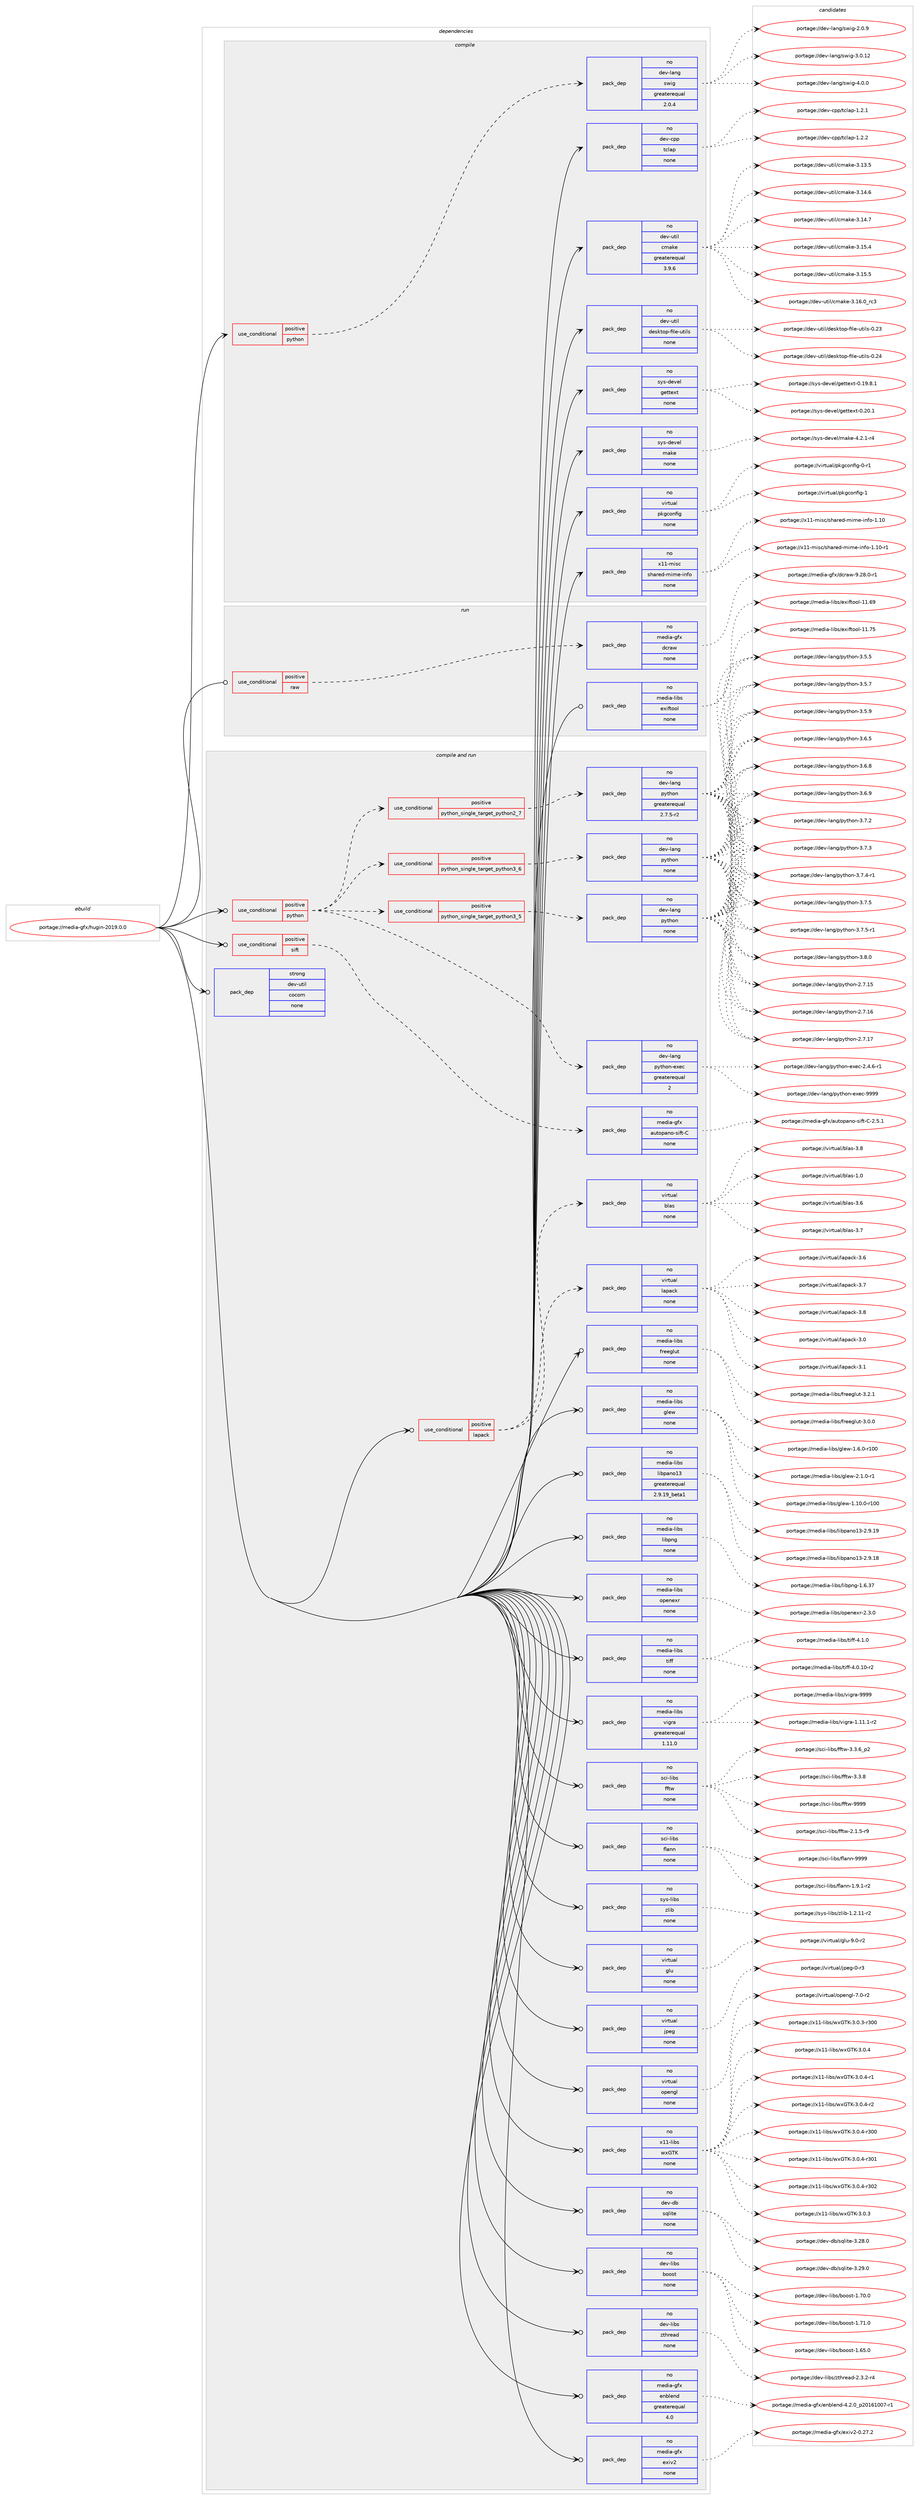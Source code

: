 digraph prolog {

# *************
# Graph options
# *************

newrank=true;
concentrate=true;
compound=true;
graph [rankdir=LR,fontname=Helvetica,fontsize=10,ranksep=1.5];#, ranksep=2.5, nodesep=0.2];
edge  [arrowhead=vee];
node  [fontname=Helvetica,fontsize=10];

# **********
# The ebuild
# **********

subgraph cluster_leftcol {
color=gray;
rank=same;
label=<<i>ebuild</i>>;
id [label="portage://media-gfx/hugin-2019.0.0", color=red, width=4, href="../media-gfx/hugin-2019.0.0.svg"];
}

# ****************
# The dependencies
# ****************

subgraph cluster_midcol {
color=gray;
label=<<i>dependencies</i>>;
subgraph cluster_compile {
fillcolor="#eeeeee";
style=filled;
label=<<i>compile</i>>;
subgraph cond78618 {
dependency314280 [label=<<TABLE BORDER="0" CELLBORDER="1" CELLSPACING="0" CELLPADDING="4"><TR><TD ROWSPAN="3" CELLPADDING="10">use_conditional</TD></TR><TR><TD>positive</TD></TR><TR><TD>python</TD></TR></TABLE>>, shape=none, color=red];
subgraph pack230590 {
dependency314281 [label=<<TABLE BORDER="0" CELLBORDER="1" CELLSPACING="0" CELLPADDING="4" WIDTH="220"><TR><TD ROWSPAN="6" CELLPADDING="30">pack_dep</TD></TR><TR><TD WIDTH="110">no</TD></TR><TR><TD>dev-lang</TD></TR><TR><TD>swig</TD></TR><TR><TD>greaterequal</TD></TR><TR><TD>2.0.4</TD></TR></TABLE>>, shape=none, color=blue];
}
dependency314280:e -> dependency314281:w [weight=20,style="dashed",arrowhead="vee"];
}
id:e -> dependency314280:w [weight=20,style="solid",arrowhead="vee"];
subgraph pack230591 {
dependency314282 [label=<<TABLE BORDER="0" CELLBORDER="1" CELLSPACING="0" CELLPADDING="4" WIDTH="220"><TR><TD ROWSPAN="6" CELLPADDING="30">pack_dep</TD></TR><TR><TD WIDTH="110">no</TD></TR><TR><TD>dev-cpp</TD></TR><TR><TD>tclap</TD></TR><TR><TD>none</TD></TR><TR><TD></TD></TR></TABLE>>, shape=none, color=blue];
}
id:e -> dependency314282:w [weight=20,style="solid",arrowhead="vee"];
subgraph pack230592 {
dependency314283 [label=<<TABLE BORDER="0" CELLBORDER="1" CELLSPACING="0" CELLPADDING="4" WIDTH="220"><TR><TD ROWSPAN="6" CELLPADDING="30">pack_dep</TD></TR><TR><TD WIDTH="110">no</TD></TR><TR><TD>dev-util</TD></TR><TR><TD>cmake</TD></TR><TR><TD>greaterequal</TD></TR><TR><TD>3.9.6</TD></TR></TABLE>>, shape=none, color=blue];
}
id:e -> dependency314283:w [weight=20,style="solid",arrowhead="vee"];
subgraph pack230593 {
dependency314284 [label=<<TABLE BORDER="0" CELLBORDER="1" CELLSPACING="0" CELLPADDING="4" WIDTH="220"><TR><TD ROWSPAN="6" CELLPADDING="30">pack_dep</TD></TR><TR><TD WIDTH="110">no</TD></TR><TR><TD>dev-util</TD></TR><TR><TD>desktop-file-utils</TD></TR><TR><TD>none</TD></TR><TR><TD></TD></TR></TABLE>>, shape=none, color=blue];
}
id:e -> dependency314284:w [weight=20,style="solid",arrowhead="vee"];
subgraph pack230594 {
dependency314285 [label=<<TABLE BORDER="0" CELLBORDER="1" CELLSPACING="0" CELLPADDING="4" WIDTH="220"><TR><TD ROWSPAN="6" CELLPADDING="30">pack_dep</TD></TR><TR><TD WIDTH="110">no</TD></TR><TR><TD>sys-devel</TD></TR><TR><TD>gettext</TD></TR><TR><TD>none</TD></TR><TR><TD></TD></TR></TABLE>>, shape=none, color=blue];
}
id:e -> dependency314285:w [weight=20,style="solid",arrowhead="vee"];
subgraph pack230595 {
dependency314286 [label=<<TABLE BORDER="0" CELLBORDER="1" CELLSPACING="0" CELLPADDING="4" WIDTH="220"><TR><TD ROWSPAN="6" CELLPADDING="30">pack_dep</TD></TR><TR><TD WIDTH="110">no</TD></TR><TR><TD>sys-devel</TD></TR><TR><TD>make</TD></TR><TR><TD>none</TD></TR><TR><TD></TD></TR></TABLE>>, shape=none, color=blue];
}
id:e -> dependency314286:w [weight=20,style="solid",arrowhead="vee"];
subgraph pack230596 {
dependency314287 [label=<<TABLE BORDER="0" CELLBORDER="1" CELLSPACING="0" CELLPADDING="4" WIDTH="220"><TR><TD ROWSPAN="6" CELLPADDING="30">pack_dep</TD></TR><TR><TD WIDTH="110">no</TD></TR><TR><TD>virtual</TD></TR><TR><TD>pkgconfig</TD></TR><TR><TD>none</TD></TR><TR><TD></TD></TR></TABLE>>, shape=none, color=blue];
}
id:e -> dependency314287:w [weight=20,style="solid",arrowhead="vee"];
subgraph pack230597 {
dependency314288 [label=<<TABLE BORDER="0" CELLBORDER="1" CELLSPACING="0" CELLPADDING="4" WIDTH="220"><TR><TD ROWSPAN="6" CELLPADDING="30">pack_dep</TD></TR><TR><TD WIDTH="110">no</TD></TR><TR><TD>x11-misc</TD></TR><TR><TD>shared-mime-info</TD></TR><TR><TD>none</TD></TR><TR><TD></TD></TR></TABLE>>, shape=none, color=blue];
}
id:e -> dependency314288:w [weight=20,style="solid",arrowhead="vee"];
}
subgraph cluster_compileandrun {
fillcolor="#eeeeee";
style=filled;
label=<<i>compile and run</i>>;
subgraph cond78619 {
dependency314289 [label=<<TABLE BORDER="0" CELLBORDER="1" CELLSPACING="0" CELLPADDING="4"><TR><TD ROWSPAN="3" CELLPADDING="10">use_conditional</TD></TR><TR><TD>positive</TD></TR><TR><TD>lapack</TD></TR></TABLE>>, shape=none, color=red];
subgraph pack230598 {
dependency314290 [label=<<TABLE BORDER="0" CELLBORDER="1" CELLSPACING="0" CELLPADDING="4" WIDTH="220"><TR><TD ROWSPAN="6" CELLPADDING="30">pack_dep</TD></TR><TR><TD WIDTH="110">no</TD></TR><TR><TD>virtual</TD></TR><TR><TD>blas</TD></TR><TR><TD>none</TD></TR><TR><TD></TD></TR></TABLE>>, shape=none, color=blue];
}
dependency314289:e -> dependency314290:w [weight=20,style="dashed",arrowhead="vee"];
subgraph pack230599 {
dependency314291 [label=<<TABLE BORDER="0" CELLBORDER="1" CELLSPACING="0" CELLPADDING="4" WIDTH="220"><TR><TD ROWSPAN="6" CELLPADDING="30">pack_dep</TD></TR><TR><TD WIDTH="110">no</TD></TR><TR><TD>virtual</TD></TR><TR><TD>lapack</TD></TR><TR><TD>none</TD></TR><TR><TD></TD></TR></TABLE>>, shape=none, color=blue];
}
dependency314289:e -> dependency314291:w [weight=20,style="dashed",arrowhead="vee"];
}
id:e -> dependency314289:w [weight=20,style="solid",arrowhead="odotvee"];
subgraph cond78620 {
dependency314292 [label=<<TABLE BORDER="0" CELLBORDER="1" CELLSPACING="0" CELLPADDING="4"><TR><TD ROWSPAN="3" CELLPADDING="10">use_conditional</TD></TR><TR><TD>positive</TD></TR><TR><TD>python</TD></TR></TABLE>>, shape=none, color=red];
subgraph cond78621 {
dependency314293 [label=<<TABLE BORDER="0" CELLBORDER="1" CELLSPACING="0" CELLPADDING="4"><TR><TD ROWSPAN="3" CELLPADDING="10">use_conditional</TD></TR><TR><TD>positive</TD></TR><TR><TD>python_single_target_python2_7</TD></TR></TABLE>>, shape=none, color=red];
subgraph pack230600 {
dependency314294 [label=<<TABLE BORDER="0" CELLBORDER="1" CELLSPACING="0" CELLPADDING="4" WIDTH="220"><TR><TD ROWSPAN="6" CELLPADDING="30">pack_dep</TD></TR><TR><TD WIDTH="110">no</TD></TR><TR><TD>dev-lang</TD></TR><TR><TD>python</TD></TR><TR><TD>greaterequal</TD></TR><TR><TD>2.7.5-r2</TD></TR></TABLE>>, shape=none, color=blue];
}
dependency314293:e -> dependency314294:w [weight=20,style="dashed",arrowhead="vee"];
}
dependency314292:e -> dependency314293:w [weight=20,style="dashed",arrowhead="vee"];
subgraph cond78622 {
dependency314295 [label=<<TABLE BORDER="0" CELLBORDER="1" CELLSPACING="0" CELLPADDING="4"><TR><TD ROWSPAN="3" CELLPADDING="10">use_conditional</TD></TR><TR><TD>positive</TD></TR><TR><TD>python_single_target_python3_5</TD></TR></TABLE>>, shape=none, color=red];
subgraph pack230601 {
dependency314296 [label=<<TABLE BORDER="0" CELLBORDER="1" CELLSPACING="0" CELLPADDING="4" WIDTH="220"><TR><TD ROWSPAN="6" CELLPADDING="30">pack_dep</TD></TR><TR><TD WIDTH="110">no</TD></TR><TR><TD>dev-lang</TD></TR><TR><TD>python</TD></TR><TR><TD>none</TD></TR><TR><TD></TD></TR></TABLE>>, shape=none, color=blue];
}
dependency314295:e -> dependency314296:w [weight=20,style="dashed",arrowhead="vee"];
}
dependency314292:e -> dependency314295:w [weight=20,style="dashed",arrowhead="vee"];
subgraph cond78623 {
dependency314297 [label=<<TABLE BORDER="0" CELLBORDER="1" CELLSPACING="0" CELLPADDING="4"><TR><TD ROWSPAN="3" CELLPADDING="10">use_conditional</TD></TR><TR><TD>positive</TD></TR><TR><TD>python_single_target_python3_6</TD></TR></TABLE>>, shape=none, color=red];
subgraph pack230602 {
dependency314298 [label=<<TABLE BORDER="0" CELLBORDER="1" CELLSPACING="0" CELLPADDING="4" WIDTH="220"><TR><TD ROWSPAN="6" CELLPADDING="30">pack_dep</TD></TR><TR><TD WIDTH="110">no</TD></TR><TR><TD>dev-lang</TD></TR><TR><TD>python</TD></TR><TR><TD>none</TD></TR><TR><TD></TD></TR></TABLE>>, shape=none, color=blue];
}
dependency314297:e -> dependency314298:w [weight=20,style="dashed",arrowhead="vee"];
}
dependency314292:e -> dependency314297:w [weight=20,style="dashed",arrowhead="vee"];
subgraph pack230603 {
dependency314299 [label=<<TABLE BORDER="0" CELLBORDER="1" CELLSPACING="0" CELLPADDING="4" WIDTH="220"><TR><TD ROWSPAN="6" CELLPADDING="30">pack_dep</TD></TR><TR><TD WIDTH="110">no</TD></TR><TR><TD>dev-lang</TD></TR><TR><TD>python-exec</TD></TR><TR><TD>greaterequal</TD></TR><TR><TD>2</TD></TR></TABLE>>, shape=none, color=blue];
}
dependency314292:e -> dependency314299:w [weight=20,style="dashed",arrowhead="vee"];
}
id:e -> dependency314292:w [weight=20,style="solid",arrowhead="odotvee"];
subgraph cond78624 {
dependency314300 [label=<<TABLE BORDER="0" CELLBORDER="1" CELLSPACING="0" CELLPADDING="4"><TR><TD ROWSPAN="3" CELLPADDING="10">use_conditional</TD></TR><TR><TD>positive</TD></TR><TR><TD>sift</TD></TR></TABLE>>, shape=none, color=red];
subgraph pack230604 {
dependency314301 [label=<<TABLE BORDER="0" CELLBORDER="1" CELLSPACING="0" CELLPADDING="4" WIDTH="220"><TR><TD ROWSPAN="6" CELLPADDING="30">pack_dep</TD></TR><TR><TD WIDTH="110">no</TD></TR><TR><TD>media-gfx</TD></TR><TR><TD>autopano-sift-C</TD></TR><TR><TD>none</TD></TR><TR><TD></TD></TR></TABLE>>, shape=none, color=blue];
}
dependency314300:e -> dependency314301:w [weight=20,style="dashed",arrowhead="vee"];
}
id:e -> dependency314300:w [weight=20,style="solid",arrowhead="odotvee"];
subgraph pack230605 {
dependency314302 [label=<<TABLE BORDER="0" CELLBORDER="1" CELLSPACING="0" CELLPADDING="4" WIDTH="220"><TR><TD ROWSPAN="6" CELLPADDING="30">pack_dep</TD></TR><TR><TD WIDTH="110">no</TD></TR><TR><TD>dev-db</TD></TR><TR><TD>sqlite</TD></TR><TR><TD>none</TD></TR><TR><TD></TD></TR></TABLE>>, shape=none, color=blue];
}
id:e -> dependency314302:w [weight=20,style="solid",arrowhead="odotvee"];
subgraph pack230606 {
dependency314303 [label=<<TABLE BORDER="0" CELLBORDER="1" CELLSPACING="0" CELLPADDING="4" WIDTH="220"><TR><TD ROWSPAN="6" CELLPADDING="30">pack_dep</TD></TR><TR><TD WIDTH="110">no</TD></TR><TR><TD>dev-libs</TD></TR><TR><TD>boost</TD></TR><TR><TD>none</TD></TR><TR><TD></TD></TR></TABLE>>, shape=none, color=blue];
}
id:e -> dependency314303:w [weight=20,style="solid",arrowhead="odotvee"];
subgraph pack230607 {
dependency314304 [label=<<TABLE BORDER="0" CELLBORDER="1" CELLSPACING="0" CELLPADDING="4" WIDTH="220"><TR><TD ROWSPAN="6" CELLPADDING="30">pack_dep</TD></TR><TR><TD WIDTH="110">no</TD></TR><TR><TD>dev-libs</TD></TR><TR><TD>zthread</TD></TR><TR><TD>none</TD></TR><TR><TD></TD></TR></TABLE>>, shape=none, color=blue];
}
id:e -> dependency314304:w [weight=20,style="solid",arrowhead="odotvee"];
subgraph pack230608 {
dependency314305 [label=<<TABLE BORDER="0" CELLBORDER="1" CELLSPACING="0" CELLPADDING="4" WIDTH="220"><TR><TD ROWSPAN="6" CELLPADDING="30">pack_dep</TD></TR><TR><TD WIDTH="110">no</TD></TR><TR><TD>media-gfx</TD></TR><TR><TD>enblend</TD></TR><TR><TD>greaterequal</TD></TR><TR><TD>4.0</TD></TR></TABLE>>, shape=none, color=blue];
}
id:e -> dependency314305:w [weight=20,style="solid",arrowhead="odotvee"];
subgraph pack230609 {
dependency314306 [label=<<TABLE BORDER="0" CELLBORDER="1" CELLSPACING="0" CELLPADDING="4" WIDTH="220"><TR><TD ROWSPAN="6" CELLPADDING="30">pack_dep</TD></TR><TR><TD WIDTH="110">no</TD></TR><TR><TD>media-gfx</TD></TR><TR><TD>exiv2</TD></TR><TR><TD>none</TD></TR><TR><TD></TD></TR></TABLE>>, shape=none, color=blue];
}
id:e -> dependency314306:w [weight=20,style="solid",arrowhead="odotvee"];
subgraph pack230610 {
dependency314307 [label=<<TABLE BORDER="0" CELLBORDER="1" CELLSPACING="0" CELLPADDING="4" WIDTH="220"><TR><TD ROWSPAN="6" CELLPADDING="30">pack_dep</TD></TR><TR><TD WIDTH="110">no</TD></TR><TR><TD>media-libs</TD></TR><TR><TD>freeglut</TD></TR><TR><TD>none</TD></TR><TR><TD></TD></TR></TABLE>>, shape=none, color=blue];
}
id:e -> dependency314307:w [weight=20,style="solid",arrowhead="odotvee"];
subgraph pack230611 {
dependency314308 [label=<<TABLE BORDER="0" CELLBORDER="1" CELLSPACING="0" CELLPADDING="4" WIDTH="220"><TR><TD ROWSPAN="6" CELLPADDING="30">pack_dep</TD></TR><TR><TD WIDTH="110">no</TD></TR><TR><TD>media-libs</TD></TR><TR><TD>glew</TD></TR><TR><TD>none</TD></TR><TR><TD></TD></TR></TABLE>>, shape=none, color=blue];
}
id:e -> dependency314308:w [weight=20,style="solid",arrowhead="odotvee"];
subgraph pack230612 {
dependency314309 [label=<<TABLE BORDER="0" CELLBORDER="1" CELLSPACING="0" CELLPADDING="4" WIDTH="220"><TR><TD ROWSPAN="6" CELLPADDING="30">pack_dep</TD></TR><TR><TD WIDTH="110">no</TD></TR><TR><TD>media-libs</TD></TR><TR><TD>libpano13</TD></TR><TR><TD>greaterequal</TD></TR><TR><TD>2.9.19_beta1</TD></TR></TABLE>>, shape=none, color=blue];
}
id:e -> dependency314309:w [weight=20,style="solid",arrowhead="odotvee"];
subgraph pack230613 {
dependency314310 [label=<<TABLE BORDER="0" CELLBORDER="1" CELLSPACING="0" CELLPADDING="4" WIDTH="220"><TR><TD ROWSPAN="6" CELLPADDING="30">pack_dep</TD></TR><TR><TD WIDTH="110">no</TD></TR><TR><TD>media-libs</TD></TR><TR><TD>libpng</TD></TR><TR><TD>none</TD></TR><TR><TD></TD></TR></TABLE>>, shape=none, color=blue];
}
id:e -> dependency314310:w [weight=20,style="solid",arrowhead="odotvee"];
subgraph pack230614 {
dependency314311 [label=<<TABLE BORDER="0" CELLBORDER="1" CELLSPACING="0" CELLPADDING="4" WIDTH="220"><TR><TD ROWSPAN="6" CELLPADDING="30">pack_dep</TD></TR><TR><TD WIDTH="110">no</TD></TR><TR><TD>media-libs</TD></TR><TR><TD>openexr</TD></TR><TR><TD>none</TD></TR><TR><TD></TD></TR></TABLE>>, shape=none, color=blue];
}
id:e -> dependency314311:w [weight=20,style="solid",arrowhead="odotvee"];
subgraph pack230615 {
dependency314312 [label=<<TABLE BORDER="0" CELLBORDER="1" CELLSPACING="0" CELLPADDING="4" WIDTH="220"><TR><TD ROWSPAN="6" CELLPADDING="30">pack_dep</TD></TR><TR><TD WIDTH="110">no</TD></TR><TR><TD>media-libs</TD></TR><TR><TD>tiff</TD></TR><TR><TD>none</TD></TR><TR><TD></TD></TR></TABLE>>, shape=none, color=blue];
}
id:e -> dependency314312:w [weight=20,style="solid",arrowhead="odotvee"];
subgraph pack230616 {
dependency314313 [label=<<TABLE BORDER="0" CELLBORDER="1" CELLSPACING="0" CELLPADDING="4" WIDTH="220"><TR><TD ROWSPAN="6" CELLPADDING="30">pack_dep</TD></TR><TR><TD WIDTH="110">no</TD></TR><TR><TD>media-libs</TD></TR><TR><TD>vigra</TD></TR><TR><TD>greaterequal</TD></TR><TR><TD>1.11.0</TD></TR></TABLE>>, shape=none, color=blue];
}
id:e -> dependency314313:w [weight=20,style="solid",arrowhead="odotvee"];
subgraph pack230617 {
dependency314314 [label=<<TABLE BORDER="0" CELLBORDER="1" CELLSPACING="0" CELLPADDING="4" WIDTH="220"><TR><TD ROWSPAN="6" CELLPADDING="30">pack_dep</TD></TR><TR><TD WIDTH="110">no</TD></TR><TR><TD>sci-libs</TD></TR><TR><TD>fftw</TD></TR><TR><TD>none</TD></TR><TR><TD></TD></TR></TABLE>>, shape=none, color=blue];
}
id:e -> dependency314314:w [weight=20,style="solid",arrowhead="odotvee"];
subgraph pack230618 {
dependency314315 [label=<<TABLE BORDER="0" CELLBORDER="1" CELLSPACING="0" CELLPADDING="4" WIDTH="220"><TR><TD ROWSPAN="6" CELLPADDING="30">pack_dep</TD></TR><TR><TD WIDTH="110">no</TD></TR><TR><TD>sci-libs</TD></TR><TR><TD>flann</TD></TR><TR><TD>none</TD></TR><TR><TD></TD></TR></TABLE>>, shape=none, color=blue];
}
id:e -> dependency314315:w [weight=20,style="solid",arrowhead="odotvee"];
subgraph pack230619 {
dependency314316 [label=<<TABLE BORDER="0" CELLBORDER="1" CELLSPACING="0" CELLPADDING="4" WIDTH="220"><TR><TD ROWSPAN="6" CELLPADDING="30">pack_dep</TD></TR><TR><TD WIDTH="110">no</TD></TR><TR><TD>sys-libs</TD></TR><TR><TD>zlib</TD></TR><TR><TD>none</TD></TR><TR><TD></TD></TR></TABLE>>, shape=none, color=blue];
}
id:e -> dependency314316:w [weight=20,style="solid",arrowhead="odotvee"];
subgraph pack230620 {
dependency314317 [label=<<TABLE BORDER="0" CELLBORDER="1" CELLSPACING="0" CELLPADDING="4" WIDTH="220"><TR><TD ROWSPAN="6" CELLPADDING="30">pack_dep</TD></TR><TR><TD WIDTH="110">no</TD></TR><TR><TD>virtual</TD></TR><TR><TD>glu</TD></TR><TR><TD>none</TD></TR><TR><TD></TD></TR></TABLE>>, shape=none, color=blue];
}
id:e -> dependency314317:w [weight=20,style="solid",arrowhead="odotvee"];
subgraph pack230621 {
dependency314318 [label=<<TABLE BORDER="0" CELLBORDER="1" CELLSPACING="0" CELLPADDING="4" WIDTH="220"><TR><TD ROWSPAN="6" CELLPADDING="30">pack_dep</TD></TR><TR><TD WIDTH="110">no</TD></TR><TR><TD>virtual</TD></TR><TR><TD>jpeg</TD></TR><TR><TD>none</TD></TR><TR><TD></TD></TR></TABLE>>, shape=none, color=blue];
}
id:e -> dependency314318:w [weight=20,style="solid",arrowhead="odotvee"];
subgraph pack230622 {
dependency314319 [label=<<TABLE BORDER="0" CELLBORDER="1" CELLSPACING="0" CELLPADDING="4" WIDTH="220"><TR><TD ROWSPAN="6" CELLPADDING="30">pack_dep</TD></TR><TR><TD WIDTH="110">no</TD></TR><TR><TD>virtual</TD></TR><TR><TD>opengl</TD></TR><TR><TD>none</TD></TR><TR><TD></TD></TR></TABLE>>, shape=none, color=blue];
}
id:e -> dependency314319:w [weight=20,style="solid",arrowhead="odotvee"];
subgraph pack230623 {
dependency314320 [label=<<TABLE BORDER="0" CELLBORDER="1" CELLSPACING="0" CELLPADDING="4" WIDTH="220"><TR><TD ROWSPAN="6" CELLPADDING="30">pack_dep</TD></TR><TR><TD WIDTH="110">no</TD></TR><TR><TD>x11-libs</TD></TR><TR><TD>wxGTK</TD></TR><TR><TD>none</TD></TR><TR><TD></TD></TR></TABLE>>, shape=none, color=blue];
}
id:e -> dependency314320:w [weight=20,style="solid",arrowhead="odotvee"];
subgraph pack230624 {
dependency314321 [label=<<TABLE BORDER="0" CELLBORDER="1" CELLSPACING="0" CELLPADDING="4" WIDTH="220"><TR><TD ROWSPAN="6" CELLPADDING="30">pack_dep</TD></TR><TR><TD WIDTH="110">strong</TD></TR><TR><TD>dev-util</TD></TR><TR><TD>cocom</TD></TR><TR><TD>none</TD></TR><TR><TD></TD></TR></TABLE>>, shape=none, color=blue];
}
id:e -> dependency314321:w [weight=20,style="solid",arrowhead="odotvee"];
}
subgraph cluster_run {
fillcolor="#eeeeee";
style=filled;
label=<<i>run</i>>;
subgraph cond78625 {
dependency314322 [label=<<TABLE BORDER="0" CELLBORDER="1" CELLSPACING="0" CELLPADDING="4"><TR><TD ROWSPAN="3" CELLPADDING="10">use_conditional</TD></TR><TR><TD>positive</TD></TR><TR><TD>raw</TD></TR></TABLE>>, shape=none, color=red];
subgraph pack230625 {
dependency314323 [label=<<TABLE BORDER="0" CELLBORDER="1" CELLSPACING="0" CELLPADDING="4" WIDTH="220"><TR><TD ROWSPAN="6" CELLPADDING="30">pack_dep</TD></TR><TR><TD WIDTH="110">no</TD></TR><TR><TD>media-gfx</TD></TR><TR><TD>dcraw</TD></TR><TR><TD>none</TD></TR><TR><TD></TD></TR></TABLE>>, shape=none, color=blue];
}
dependency314322:e -> dependency314323:w [weight=20,style="dashed",arrowhead="vee"];
}
id:e -> dependency314322:w [weight=20,style="solid",arrowhead="odot"];
subgraph pack230626 {
dependency314324 [label=<<TABLE BORDER="0" CELLBORDER="1" CELLSPACING="0" CELLPADDING="4" WIDTH="220"><TR><TD ROWSPAN="6" CELLPADDING="30">pack_dep</TD></TR><TR><TD WIDTH="110">no</TD></TR><TR><TD>media-libs</TD></TR><TR><TD>exiftool</TD></TR><TR><TD>none</TD></TR><TR><TD></TD></TR></TABLE>>, shape=none, color=blue];
}
id:e -> dependency314324:w [weight=20,style="solid",arrowhead="odot"];
}
}

# **************
# The candidates
# **************

subgraph cluster_choices {
rank=same;
color=gray;
label=<<i>candidates</i>>;

subgraph choice230590 {
color=black;
nodesep=1;
choiceportage100101118451089711010347115119105103455046484657 [label="portage://dev-lang/swig-2.0.9", color=red, width=4,href="../dev-lang/swig-2.0.9.svg"];
choiceportage10010111845108971101034711511910510345514648464950 [label="portage://dev-lang/swig-3.0.12", color=red, width=4,href="../dev-lang/swig-3.0.12.svg"];
choiceportage100101118451089711010347115119105103455246484648 [label="portage://dev-lang/swig-4.0.0", color=red, width=4,href="../dev-lang/swig-4.0.0.svg"];
dependency314281:e -> choiceportage100101118451089711010347115119105103455046484657:w [style=dotted,weight="100"];
dependency314281:e -> choiceportage10010111845108971101034711511910510345514648464950:w [style=dotted,weight="100"];
dependency314281:e -> choiceportage100101118451089711010347115119105103455246484648:w [style=dotted,weight="100"];
}
subgraph choice230591 {
color=black;
nodesep=1;
choiceportage1001011184599112112471169910897112454946504649 [label="portage://dev-cpp/tclap-1.2.1", color=red, width=4,href="../dev-cpp/tclap-1.2.1.svg"];
choiceportage1001011184599112112471169910897112454946504650 [label="portage://dev-cpp/tclap-1.2.2", color=red, width=4,href="../dev-cpp/tclap-1.2.2.svg"];
dependency314282:e -> choiceportage1001011184599112112471169910897112454946504649:w [style=dotted,weight="100"];
dependency314282:e -> choiceportage1001011184599112112471169910897112454946504650:w [style=dotted,weight="100"];
}
subgraph choice230592 {
color=black;
nodesep=1;
choiceportage1001011184511711610510847991099710710145514649514653 [label="portage://dev-util/cmake-3.13.5", color=red, width=4,href="../dev-util/cmake-3.13.5.svg"];
choiceportage1001011184511711610510847991099710710145514649524654 [label="portage://dev-util/cmake-3.14.6", color=red, width=4,href="../dev-util/cmake-3.14.6.svg"];
choiceportage1001011184511711610510847991099710710145514649524655 [label="portage://dev-util/cmake-3.14.7", color=red, width=4,href="../dev-util/cmake-3.14.7.svg"];
choiceportage1001011184511711610510847991099710710145514649534652 [label="portage://dev-util/cmake-3.15.4", color=red, width=4,href="../dev-util/cmake-3.15.4.svg"];
choiceportage1001011184511711610510847991099710710145514649534653 [label="portage://dev-util/cmake-3.15.5", color=red, width=4,href="../dev-util/cmake-3.15.5.svg"];
choiceportage1001011184511711610510847991099710710145514649544648951149951 [label="portage://dev-util/cmake-3.16.0_rc3", color=red, width=4,href="../dev-util/cmake-3.16.0_rc3.svg"];
dependency314283:e -> choiceportage1001011184511711610510847991099710710145514649514653:w [style=dotted,weight="100"];
dependency314283:e -> choiceportage1001011184511711610510847991099710710145514649524654:w [style=dotted,weight="100"];
dependency314283:e -> choiceportage1001011184511711610510847991099710710145514649524655:w [style=dotted,weight="100"];
dependency314283:e -> choiceportage1001011184511711610510847991099710710145514649534652:w [style=dotted,weight="100"];
dependency314283:e -> choiceportage1001011184511711610510847991099710710145514649534653:w [style=dotted,weight="100"];
dependency314283:e -> choiceportage1001011184511711610510847991099710710145514649544648951149951:w [style=dotted,weight="100"];
}
subgraph choice230593 {
color=black;
nodesep=1;
choiceportage100101118451171161051084710010111510711611111245102105108101451171161051081154548465051 [label="portage://dev-util/desktop-file-utils-0.23", color=red, width=4,href="../dev-util/desktop-file-utils-0.23.svg"];
choiceportage100101118451171161051084710010111510711611111245102105108101451171161051081154548465052 [label="portage://dev-util/desktop-file-utils-0.24", color=red, width=4,href="../dev-util/desktop-file-utils-0.24.svg"];
dependency314284:e -> choiceportage100101118451171161051084710010111510711611111245102105108101451171161051081154548465051:w [style=dotted,weight="100"];
dependency314284:e -> choiceportage100101118451171161051084710010111510711611111245102105108101451171161051081154548465052:w [style=dotted,weight="100"];
}
subgraph choice230594 {
color=black;
nodesep=1;
choiceportage1151211154510010111810110847103101116116101120116454846495746564649 [label="portage://sys-devel/gettext-0.19.8.1", color=red, width=4,href="../sys-devel/gettext-0.19.8.1.svg"];
choiceportage115121115451001011181011084710310111611610112011645484650484649 [label="portage://sys-devel/gettext-0.20.1", color=red, width=4,href="../sys-devel/gettext-0.20.1.svg"];
dependency314285:e -> choiceportage1151211154510010111810110847103101116116101120116454846495746564649:w [style=dotted,weight="100"];
dependency314285:e -> choiceportage115121115451001011181011084710310111611610112011645484650484649:w [style=dotted,weight="100"];
}
subgraph choice230595 {
color=black;
nodesep=1;
choiceportage1151211154510010111810110847109971071014552465046494511452 [label="portage://sys-devel/make-4.2.1-r4", color=red, width=4,href="../sys-devel/make-4.2.1-r4.svg"];
dependency314286:e -> choiceportage1151211154510010111810110847109971071014552465046494511452:w [style=dotted,weight="100"];
}
subgraph choice230596 {
color=black;
nodesep=1;
choiceportage11810511411611797108471121071039911111010210510345484511449 [label="portage://virtual/pkgconfig-0-r1", color=red, width=4,href="../virtual/pkgconfig-0-r1.svg"];
choiceportage1181051141161179710847112107103991111101021051034549 [label="portage://virtual/pkgconfig-1", color=red, width=4,href="../virtual/pkgconfig-1.svg"];
dependency314287:e -> choiceportage11810511411611797108471121071039911111010210510345484511449:w [style=dotted,weight="100"];
dependency314287:e -> choiceportage1181051141161179710847112107103991111101021051034549:w [style=dotted,weight="100"];
}
subgraph choice230597 {
color=black;
nodesep=1;
choiceportage12049494510910511599471151049711410110045109105109101451051101021114549464948 [label="portage://x11-misc/shared-mime-info-1.10", color=red, width=4,href="../x11-misc/shared-mime-info-1.10.svg"];
choiceportage120494945109105115994711510497114101100451091051091014510511010211145494649484511449 [label="portage://x11-misc/shared-mime-info-1.10-r1", color=red, width=4,href="../x11-misc/shared-mime-info-1.10-r1.svg"];
dependency314288:e -> choiceportage12049494510910511599471151049711410110045109105109101451051101021114549464948:w [style=dotted,weight="100"];
dependency314288:e -> choiceportage120494945109105115994711510497114101100451091051091014510511010211145494649484511449:w [style=dotted,weight="100"];
}
subgraph choice230598 {
color=black;
nodesep=1;
choiceportage1181051141161179710847981089711545494648 [label="portage://virtual/blas-1.0", color=red, width=4,href="../virtual/blas-1.0.svg"];
choiceportage1181051141161179710847981089711545514654 [label="portage://virtual/blas-3.6", color=red, width=4,href="../virtual/blas-3.6.svg"];
choiceportage1181051141161179710847981089711545514655 [label="portage://virtual/blas-3.7", color=red, width=4,href="../virtual/blas-3.7.svg"];
choiceportage1181051141161179710847981089711545514656 [label="portage://virtual/blas-3.8", color=red, width=4,href="../virtual/blas-3.8.svg"];
dependency314290:e -> choiceportage1181051141161179710847981089711545494648:w [style=dotted,weight="100"];
dependency314290:e -> choiceportage1181051141161179710847981089711545514654:w [style=dotted,weight="100"];
dependency314290:e -> choiceportage1181051141161179710847981089711545514655:w [style=dotted,weight="100"];
dependency314290:e -> choiceportage1181051141161179710847981089711545514656:w [style=dotted,weight="100"];
}
subgraph choice230599 {
color=black;
nodesep=1;
choiceportage118105114116117971084710897112979910745514648 [label="portage://virtual/lapack-3.0", color=red, width=4,href="../virtual/lapack-3.0.svg"];
choiceportage118105114116117971084710897112979910745514649 [label="portage://virtual/lapack-3.1", color=red, width=4,href="../virtual/lapack-3.1.svg"];
choiceportage118105114116117971084710897112979910745514654 [label="portage://virtual/lapack-3.6", color=red, width=4,href="../virtual/lapack-3.6.svg"];
choiceportage118105114116117971084710897112979910745514655 [label="portage://virtual/lapack-3.7", color=red, width=4,href="../virtual/lapack-3.7.svg"];
choiceportage118105114116117971084710897112979910745514656 [label="portage://virtual/lapack-3.8", color=red, width=4,href="../virtual/lapack-3.8.svg"];
dependency314291:e -> choiceportage118105114116117971084710897112979910745514648:w [style=dotted,weight="100"];
dependency314291:e -> choiceportage118105114116117971084710897112979910745514649:w [style=dotted,weight="100"];
dependency314291:e -> choiceportage118105114116117971084710897112979910745514654:w [style=dotted,weight="100"];
dependency314291:e -> choiceportage118105114116117971084710897112979910745514655:w [style=dotted,weight="100"];
dependency314291:e -> choiceportage118105114116117971084710897112979910745514656:w [style=dotted,weight="100"];
}
subgraph choice230600 {
color=black;
nodesep=1;
choiceportage10010111845108971101034711212111610411111045504655464953 [label="portage://dev-lang/python-2.7.15", color=red, width=4,href="../dev-lang/python-2.7.15.svg"];
choiceportage10010111845108971101034711212111610411111045504655464954 [label="portage://dev-lang/python-2.7.16", color=red, width=4,href="../dev-lang/python-2.7.16.svg"];
choiceportage10010111845108971101034711212111610411111045504655464955 [label="portage://dev-lang/python-2.7.17", color=red, width=4,href="../dev-lang/python-2.7.17.svg"];
choiceportage100101118451089711010347112121116104111110455146534653 [label="portage://dev-lang/python-3.5.5", color=red, width=4,href="../dev-lang/python-3.5.5.svg"];
choiceportage100101118451089711010347112121116104111110455146534655 [label="portage://dev-lang/python-3.5.7", color=red, width=4,href="../dev-lang/python-3.5.7.svg"];
choiceportage100101118451089711010347112121116104111110455146534657 [label="portage://dev-lang/python-3.5.9", color=red, width=4,href="../dev-lang/python-3.5.9.svg"];
choiceportage100101118451089711010347112121116104111110455146544653 [label="portage://dev-lang/python-3.6.5", color=red, width=4,href="../dev-lang/python-3.6.5.svg"];
choiceportage100101118451089711010347112121116104111110455146544656 [label="portage://dev-lang/python-3.6.8", color=red, width=4,href="../dev-lang/python-3.6.8.svg"];
choiceportage100101118451089711010347112121116104111110455146544657 [label="portage://dev-lang/python-3.6.9", color=red, width=4,href="../dev-lang/python-3.6.9.svg"];
choiceportage100101118451089711010347112121116104111110455146554650 [label="portage://dev-lang/python-3.7.2", color=red, width=4,href="../dev-lang/python-3.7.2.svg"];
choiceportage100101118451089711010347112121116104111110455146554651 [label="portage://dev-lang/python-3.7.3", color=red, width=4,href="../dev-lang/python-3.7.3.svg"];
choiceportage1001011184510897110103471121211161041111104551465546524511449 [label="portage://dev-lang/python-3.7.4-r1", color=red, width=4,href="../dev-lang/python-3.7.4-r1.svg"];
choiceportage100101118451089711010347112121116104111110455146554653 [label="portage://dev-lang/python-3.7.5", color=red, width=4,href="../dev-lang/python-3.7.5.svg"];
choiceportage1001011184510897110103471121211161041111104551465546534511449 [label="portage://dev-lang/python-3.7.5-r1", color=red, width=4,href="../dev-lang/python-3.7.5-r1.svg"];
choiceportage100101118451089711010347112121116104111110455146564648 [label="portage://dev-lang/python-3.8.0", color=red, width=4,href="../dev-lang/python-3.8.0.svg"];
dependency314294:e -> choiceportage10010111845108971101034711212111610411111045504655464953:w [style=dotted,weight="100"];
dependency314294:e -> choiceportage10010111845108971101034711212111610411111045504655464954:w [style=dotted,weight="100"];
dependency314294:e -> choiceportage10010111845108971101034711212111610411111045504655464955:w [style=dotted,weight="100"];
dependency314294:e -> choiceportage100101118451089711010347112121116104111110455146534653:w [style=dotted,weight="100"];
dependency314294:e -> choiceportage100101118451089711010347112121116104111110455146534655:w [style=dotted,weight="100"];
dependency314294:e -> choiceportage100101118451089711010347112121116104111110455146534657:w [style=dotted,weight="100"];
dependency314294:e -> choiceportage100101118451089711010347112121116104111110455146544653:w [style=dotted,weight="100"];
dependency314294:e -> choiceportage100101118451089711010347112121116104111110455146544656:w [style=dotted,weight="100"];
dependency314294:e -> choiceportage100101118451089711010347112121116104111110455146544657:w [style=dotted,weight="100"];
dependency314294:e -> choiceportage100101118451089711010347112121116104111110455146554650:w [style=dotted,weight="100"];
dependency314294:e -> choiceportage100101118451089711010347112121116104111110455146554651:w [style=dotted,weight="100"];
dependency314294:e -> choiceportage1001011184510897110103471121211161041111104551465546524511449:w [style=dotted,weight="100"];
dependency314294:e -> choiceportage100101118451089711010347112121116104111110455146554653:w [style=dotted,weight="100"];
dependency314294:e -> choiceportage1001011184510897110103471121211161041111104551465546534511449:w [style=dotted,weight="100"];
dependency314294:e -> choiceportage100101118451089711010347112121116104111110455146564648:w [style=dotted,weight="100"];
}
subgraph choice230601 {
color=black;
nodesep=1;
choiceportage10010111845108971101034711212111610411111045504655464953 [label="portage://dev-lang/python-2.7.15", color=red, width=4,href="../dev-lang/python-2.7.15.svg"];
choiceportage10010111845108971101034711212111610411111045504655464954 [label="portage://dev-lang/python-2.7.16", color=red, width=4,href="../dev-lang/python-2.7.16.svg"];
choiceportage10010111845108971101034711212111610411111045504655464955 [label="portage://dev-lang/python-2.7.17", color=red, width=4,href="../dev-lang/python-2.7.17.svg"];
choiceportage100101118451089711010347112121116104111110455146534653 [label="portage://dev-lang/python-3.5.5", color=red, width=4,href="../dev-lang/python-3.5.5.svg"];
choiceportage100101118451089711010347112121116104111110455146534655 [label="portage://dev-lang/python-3.5.7", color=red, width=4,href="../dev-lang/python-3.5.7.svg"];
choiceportage100101118451089711010347112121116104111110455146534657 [label="portage://dev-lang/python-3.5.9", color=red, width=4,href="../dev-lang/python-3.5.9.svg"];
choiceportage100101118451089711010347112121116104111110455146544653 [label="portage://dev-lang/python-3.6.5", color=red, width=4,href="../dev-lang/python-3.6.5.svg"];
choiceportage100101118451089711010347112121116104111110455146544656 [label="portage://dev-lang/python-3.6.8", color=red, width=4,href="../dev-lang/python-3.6.8.svg"];
choiceportage100101118451089711010347112121116104111110455146544657 [label="portage://dev-lang/python-3.6.9", color=red, width=4,href="../dev-lang/python-3.6.9.svg"];
choiceportage100101118451089711010347112121116104111110455146554650 [label="portage://dev-lang/python-3.7.2", color=red, width=4,href="../dev-lang/python-3.7.2.svg"];
choiceportage100101118451089711010347112121116104111110455146554651 [label="portage://dev-lang/python-3.7.3", color=red, width=4,href="../dev-lang/python-3.7.3.svg"];
choiceportage1001011184510897110103471121211161041111104551465546524511449 [label="portage://dev-lang/python-3.7.4-r1", color=red, width=4,href="../dev-lang/python-3.7.4-r1.svg"];
choiceportage100101118451089711010347112121116104111110455146554653 [label="portage://dev-lang/python-3.7.5", color=red, width=4,href="../dev-lang/python-3.7.5.svg"];
choiceportage1001011184510897110103471121211161041111104551465546534511449 [label="portage://dev-lang/python-3.7.5-r1", color=red, width=4,href="../dev-lang/python-3.7.5-r1.svg"];
choiceportage100101118451089711010347112121116104111110455146564648 [label="portage://dev-lang/python-3.8.0", color=red, width=4,href="../dev-lang/python-3.8.0.svg"];
dependency314296:e -> choiceportage10010111845108971101034711212111610411111045504655464953:w [style=dotted,weight="100"];
dependency314296:e -> choiceportage10010111845108971101034711212111610411111045504655464954:w [style=dotted,weight="100"];
dependency314296:e -> choiceportage10010111845108971101034711212111610411111045504655464955:w [style=dotted,weight="100"];
dependency314296:e -> choiceportage100101118451089711010347112121116104111110455146534653:w [style=dotted,weight="100"];
dependency314296:e -> choiceportage100101118451089711010347112121116104111110455146534655:w [style=dotted,weight="100"];
dependency314296:e -> choiceportage100101118451089711010347112121116104111110455146534657:w [style=dotted,weight="100"];
dependency314296:e -> choiceportage100101118451089711010347112121116104111110455146544653:w [style=dotted,weight="100"];
dependency314296:e -> choiceportage100101118451089711010347112121116104111110455146544656:w [style=dotted,weight="100"];
dependency314296:e -> choiceportage100101118451089711010347112121116104111110455146544657:w [style=dotted,weight="100"];
dependency314296:e -> choiceportage100101118451089711010347112121116104111110455146554650:w [style=dotted,weight="100"];
dependency314296:e -> choiceportage100101118451089711010347112121116104111110455146554651:w [style=dotted,weight="100"];
dependency314296:e -> choiceportage1001011184510897110103471121211161041111104551465546524511449:w [style=dotted,weight="100"];
dependency314296:e -> choiceportage100101118451089711010347112121116104111110455146554653:w [style=dotted,weight="100"];
dependency314296:e -> choiceportage1001011184510897110103471121211161041111104551465546534511449:w [style=dotted,weight="100"];
dependency314296:e -> choiceportage100101118451089711010347112121116104111110455146564648:w [style=dotted,weight="100"];
}
subgraph choice230602 {
color=black;
nodesep=1;
choiceportage10010111845108971101034711212111610411111045504655464953 [label="portage://dev-lang/python-2.7.15", color=red, width=4,href="../dev-lang/python-2.7.15.svg"];
choiceportage10010111845108971101034711212111610411111045504655464954 [label="portage://dev-lang/python-2.7.16", color=red, width=4,href="../dev-lang/python-2.7.16.svg"];
choiceportage10010111845108971101034711212111610411111045504655464955 [label="portage://dev-lang/python-2.7.17", color=red, width=4,href="../dev-lang/python-2.7.17.svg"];
choiceportage100101118451089711010347112121116104111110455146534653 [label="portage://dev-lang/python-3.5.5", color=red, width=4,href="../dev-lang/python-3.5.5.svg"];
choiceportage100101118451089711010347112121116104111110455146534655 [label="portage://dev-lang/python-3.5.7", color=red, width=4,href="../dev-lang/python-3.5.7.svg"];
choiceportage100101118451089711010347112121116104111110455146534657 [label="portage://dev-lang/python-3.5.9", color=red, width=4,href="../dev-lang/python-3.5.9.svg"];
choiceportage100101118451089711010347112121116104111110455146544653 [label="portage://dev-lang/python-3.6.5", color=red, width=4,href="../dev-lang/python-3.6.5.svg"];
choiceportage100101118451089711010347112121116104111110455146544656 [label="portage://dev-lang/python-3.6.8", color=red, width=4,href="../dev-lang/python-3.6.8.svg"];
choiceportage100101118451089711010347112121116104111110455146544657 [label="portage://dev-lang/python-3.6.9", color=red, width=4,href="../dev-lang/python-3.6.9.svg"];
choiceportage100101118451089711010347112121116104111110455146554650 [label="portage://dev-lang/python-3.7.2", color=red, width=4,href="../dev-lang/python-3.7.2.svg"];
choiceportage100101118451089711010347112121116104111110455146554651 [label="portage://dev-lang/python-3.7.3", color=red, width=4,href="../dev-lang/python-3.7.3.svg"];
choiceportage1001011184510897110103471121211161041111104551465546524511449 [label="portage://dev-lang/python-3.7.4-r1", color=red, width=4,href="../dev-lang/python-3.7.4-r1.svg"];
choiceportage100101118451089711010347112121116104111110455146554653 [label="portage://dev-lang/python-3.7.5", color=red, width=4,href="../dev-lang/python-3.7.5.svg"];
choiceportage1001011184510897110103471121211161041111104551465546534511449 [label="portage://dev-lang/python-3.7.5-r1", color=red, width=4,href="../dev-lang/python-3.7.5-r1.svg"];
choiceportage100101118451089711010347112121116104111110455146564648 [label="portage://dev-lang/python-3.8.0", color=red, width=4,href="../dev-lang/python-3.8.0.svg"];
dependency314298:e -> choiceportage10010111845108971101034711212111610411111045504655464953:w [style=dotted,weight="100"];
dependency314298:e -> choiceportage10010111845108971101034711212111610411111045504655464954:w [style=dotted,weight="100"];
dependency314298:e -> choiceportage10010111845108971101034711212111610411111045504655464955:w [style=dotted,weight="100"];
dependency314298:e -> choiceportage100101118451089711010347112121116104111110455146534653:w [style=dotted,weight="100"];
dependency314298:e -> choiceportage100101118451089711010347112121116104111110455146534655:w [style=dotted,weight="100"];
dependency314298:e -> choiceportage100101118451089711010347112121116104111110455146534657:w [style=dotted,weight="100"];
dependency314298:e -> choiceportage100101118451089711010347112121116104111110455146544653:w [style=dotted,weight="100"];
dependency314298:e -> choiceportage100101118451089711010347112121116104111110455146544656:w [style=dotted,weight="100"];
dependency314298:e -> choiceportage100101118451089711010347112121116104111110455146544657:w [style=dotted,weight="100"];
dependency314298:e -> choiceportage100101118451089711010347112121116104111110455146554650:w [style=dotted,weight="100"];
dependency314298:e -> choiceportage100101118451089711010347112121116104111110455146554651:w [style=dotted,weight="100"];
dependency314298:e -> choiceportage1001011184510897110103471121211161041111104551465546524511449:w [style=dotted,weight="100"];
dependency314298:e -> choiceportage100101118451089711010347112121116104111110455146554653:w [style=dotted,weight="100"];
dependency314298:e -> choiceportage1001011184510897110103471121211161041111104551465546534511449:w [style=dotted,weight="100"];
dependency314298:e -> choiceportage100101118451089711010347112121116104111110455146564648:w [style=dotted,weight="100"];
}
subgraph choice230603 {
color=black;
nodesep=1;
choiceportage10010111845108971101034711212111610411111045101120101994550465246544511449 [label="portage://dev-lang/python-exec-2.4.6-r1", color=red, width=4,href="../dev-lang/python-exec-2.4.6-r1.svg"];
choiceportage10010111845108971101034711212111610411111045101120101994557575757 [label="portage://dev-lang/python-exec-9999", color=red, width=4,href="../dev-lang/python-exec-9999.svg"];
dependency314299:e -> choiceportage10010111845108971101034711212111610411111045101120101994550465246544511449:w [style=dotted,weight="100"];
dependency314299:e -> choiceportage10010111845108971101034711212111610411111045101120101994557575757:w [style=dotted,weight="100"];
}
subgraph choice230604 {
color=black;
nodesep=1;
choiceportage1091011001059745103102120479711711611111297110111451151051021164567455046534649 [label="portage://media-gfx/autopano-sift-C-2.5.1", color=red, width=4,href="../media-gfx/autopano-sift-C-2.5.1.svg"];
dependency314301:e -> choiceportage1091011001059745103102120479711711611111297110111451151051021164567455046534649:w [style=dotted,weight="100"];
}
subgraph choice230605 {
color=black;
nodesep=1;
choiceportage10010111845100984711511310810511610145514650564648 [label="portage://dev-db/sqlite-3.28.0", color=red, width=4,href="../dev-db/sqlite-3.28.0.svg"];
choiceportage10010111845100984711511310810511610145514650574648 [label="portage://dev-db/sqlite-3.29.0", color=red, width=4,href="../dev-db/sqlite-3.29.0.svg"];
dependency314302:e -> choiceportage10010111845100984711511310810511610145514650564648:w [style=dotted,weight="100"];
dependency314302:e -> choiceportage10010111845100984711511310810511610145514650574648:w [style=dotted,weight="100"];
}
subgraph choice230606 {
color=black;
nodesep=1;
choiceportage1001011184510810598115479811111111511645494654534648 [label="portage://dev-libs/boost-1.65.0", color=red, width=4,href="../dev-libs/boost-1.65.0.svg"];
choiceportage1001011184510810598115479811111111511645494655484648 [label="portage://dev-libs/boost-1.70.0", color=red, width=4,href="../dev-libs/boost-1.70.0.svg"];
choiceportage1001011184510810598115479811111111511645494655494648 [label="portage://dev-libs/boost-1.71.0", color=red, width=4,href="../dev-libs/boost-1.71.0.svg"];
dependency314303:e -> choiceportage1001011184510810598115479811111111511645494654534648:w [style=dotted,weight="100"];
dependency314303:e -> choiceportage1001011184510810598115479811111111511645494655484648:w [style=dotted,weight="100"];
dependency314303:e -> choiceportage1001011184510810598115479811111111511645494655494648:w [style=dotted,weight="100"];
}
subgraph choice230607 {
color=black;
nodesep=1;
choiceportage100101118451081059811547122116104114101971004550465146504511452 [label="portage://dev-libs/zthread-2.3.2-r4", color=red, width=4,href="../dev-libs/zthread-2.3.2-r4.svg"];
dependency314304:e -> choiceportage100101118451081059811547122116104114101971004550465146504511452:w [style=dotted,weight="100"];
}
subgraph choice230608 {
color=black;
nodesep=1;
choiceportage109101100105974510310212047101110981081011101004552465046489511250484954494848554511449 [label="portage://media-gfx/enblend-4.2.0_p20161007-r1", color=red, width=4,href="../media-gfx/enblend-4.2.0_p20161007-r1.svg"];
dependency314305:e -> choiceportage109101100105974510310212047101110981081011101004552465046489511250484954494848554511449:w [style=dotted,weight="100"];
}
subgraph choice230609 {
color=black;
nodesep=1;
choiceportage1091011001059745103102120471011201051185045484650554650 [label="portage://media-gfx/exiv2-0.27.2", color=red, width=4,href="../media-gfx/exiv2-0.27.2.svg"];
dependency314306:e -> choiceportage1091011001059745103102120471011201051185045484650554650:w [style=dotted,weight="100"];
}
subgraph choice230610 {
color=black;
nodesep=1;
choiceportage10910110010597451081059811547102114101101103108117116455146484648 [label="portage://media-libs/freeglut-3.0.0", color=red, width=4,href="../media-libs/freeglut-3.0.0.svg"];
choiceportage10910110010597451081059811547102114101101103108117116455146504649 [label="portage://media-libs/freeglut-3.2.1", color=red, width=4,href="../media-libs/freeglut-3.2.1.svg"];
dependency314307:e -> choiceportage10910110010597451081059811547102114101101103108117116455146484648:w [style=dotted,weight="100"];
dependency314307:e -> choiceportage10910110010597451081059811547102114101101103108117116455146504649:w [style=dotted,weight="100"];
}
subgraph choice230611 {
color=black;
nodesep=1;
choiceportage109101100105974510810598115471031081011194549464948464845114494848 [label="portage://media-libs/glew-1.10.0-r100", color=red, width=4,href="../media-libs/glew-1.10.0-r100.svg"];
choiceportage1091011001059745108105981154710310810111945494654464845114494848 [label="portage://media-libs/glew-1.6.0-r100", color=red, width=4,href="../media-libs/glew-1.6.0-r100.svg"];
choiceportage109101100105974510810598115471031081011194550464946484511449 [label="portage://media-libs/glew-2.1.0-r1", color=red, width=4,href="../media-libs/glew-2.1.0-r1.svg"];
dependency314308:e -> choiceportage109101100105974510810598115471031081011194549464948464845114494848:w [style=dotted,weight="100"];
dependency314308:e -> choiceportage1091011001059745108105981154710310810111945494654464845114494848:w [style=dotted,weight="100"];
dependency314308:e -> choiceportage109101100105974510810598115471031081011194550464946484511449:w [style=dotted,weight="100"];
}
subgraph choice230612 {
color=black;
nodesep=1;
choiceportage109101100105974510810598115471081059811297110111495145504657464956 [label="portage://media-libs/libpano13-2.9.18", color=red, width=4,href="../media-libs/libpano13-2.9.18.svg"];
choiceportage109101100105974510810598115471081059811297110111495145504657464957 [label="portage://media-libs/libpano13-2.9.19", color=red, width=4,href="../media-libs/libpano13-2.9.19.svg"];
dependency314309:e -> choiceportage109101100105974510810598115471081059811297110111495145504657464956:w [style=dotted,weight="100"];
dependency314309:e -> choiceportage109101100105974510810598115471081059811297110111495145504657464957:w [style=dotted,weight="100"];
}
subgraph choice230613 {
color=black;
nodesep=1;
choiceportage109101100105974510810598115471081059811211010345494654465155 [label="portage://media-libs/libpng-1.6.37", color=red, width=4,href="../media-libs/libpng-1.6.37.svg"];
dependency314310:e -> choiceportage109101100105974510810598115471081059811211010345494654465155:w [style=dotted,weight="100"];
}
subgraph choice230614 {
color=black;
nodesep=1;
choiceportage10910110010597451081059811547111112101110101120114455046514648 [label="portage://media-libs/openexr-2.3.0", color=red, width=4,href="../media-libs/openexr-2.3.0.svg"];
dependency314311:e -> choiceportage10910110010597451081059811547111112101110101120114455046514648:w [style=dotted,weight="100"];
}
subgraph choice230615 {
color=black;
nodesep=1;
choiceportage10910110010597451081059811547116105102102455246484649484511450 [label="portage://media-libs/tiff-4.0.10-r2", color=red, width=4,href="../media-libs/tiff-4.0.10-r2.svg"];
choiceportage10910110010597451081059811547116105102102455246494648 [label="portage://media-libs/tiff-4.1.0", color=red, width=4,href="../media-libs/tiff-4.1.0.svg"];
dependency314312:e -> choiceportage10910110010597451081059811547116105102102455246484649484511450:w [style=dotted,weight="100"];
dependency314312:e -> choiceportage10910110010597451081059811547116105102102455246494648:w [style=dotted,weight="100"];
}
subgraph choice230616 {
color=black;
nodesep=1;
choiceportage1091011001059745108105981154711810510311497454946494946494511450 [label="portage://media-libs/vigra-1.11.1-r2", color=red, width=4,href="../media-libs/vigra-1.11.1-r2.svg"];
choiceportage10910110010597451081059811547118105103114974557575757 [label="portage://media-libs/vigra-9999", color=red, width=4,href="../media-libs/vigra-9999.svg"];
dependency314313:e -> choiceportage1091011001059745108105981154711810510311497454946494946494511450:w [style=dotted,weight="100"];
dependency314313:e -> choiceportage10910110010597451081059811547118105103114974557575757:w [style=dotted,weight="100"];
}
subgraph choice230617 {
color=black;
nodesep=1;
choiceportage115991054510810598115471021021161194550464946534511457 [label="portage://sci-libs/fftw-2.1.5-r9", color=red, width=4,href="../sci-libs/fftw-2.1.5-r9.svg"];
choiceportage115991054510810598115471021021161194551465146549511250 [label="portage://sci-libs/fftw-3.3.6_p2", color=red, width=4,href="../sci-libs/fftw-3.3.6_p2.svg"];
choiceportage11599105451081059811547102102116119455146514656 [label="portage://sci-libs/fftw-3.3.8", color=red, width=4,href="../sci-libs/fftw-3.3.8.svg"];
choiceportage115991054510810598115471021021161194557575757 [label="portage://sci-libs/fftw-9999", color=red, width=4,href="../sci-libs/fftw-9999.svg"];
dependency314314:e -> choiceportage115991054510810598115471021021161194550464946534511457:w [style=dotted,weight="100"];
dependency314314:e -> choiceportage115991054510810598115471021021161194551465146549511250:w [style=dotted,weight="100"];
dependency314314:e -> choiceportage11599105451081059811547102102116119455146514656:w [style=dotted,weight="100"];
dependency314314:e -> choiceportage115991054510810598115471021021161194557575757:w [style=dotted,weight="100"];
}
subgraph choice230618 {
color=black;
nodesep=1;
choiceportage11599105451081059811547102108971101104549465746494511450 [label="portage://sci-libs/flann-1.9.1-r2", color=red, width=4,href="../sci-libs/flann-1.9.1-r2.svg"];
choiceportage11599105451081059811547102108971101104557575757 [label="portage://sci-libs/flann-9999", color=red, width=4,href="../sci-libs/flann-9999.svg"];
dependency314315:e -> choiceportage11599105451081059811547102108971101104549465746494511450:w [style=dotted,weight="100"];
dependency314315:e -> choiceportage11599105451081059811547102108971101104557575757:w [style=dotted,weight="100"];
}
subgraph choice230619 {
color=black;
nodesep=1;
choiceportage11512111545108105981154712210810598454946504649494511450 [label="portage://sys-libs/zlib-1.2.11-r2", color=red, width=4,href="../sys-libs/zlib-1.2.11-r2.svg"];
dependency314316:e -> choiceportage11512111545108105981154712210810598454946504649494511450:w [style=dotted,weight="100"];
}
subgraph choice230620 {
color=black;
nodesep=1;
choiceportage1181051141161179710847103108117455746484511450 [label="portage://virtual/glu-9.0-r2", color=red, width=4,href="../virtual/glu-9.0-r2.svg"];
dependency314317:e -> choiceportage1181051141161179710847103108117455746484511450:w [style=dotted,weight="100"];
}
subgraph choice230621 {
color=black;
nodesep=1;
choiceportage118105114116117971084710611210110345484511451 [label="portage://virtual/jpeg-0-r3", color=red, width=4,href="../virtual/jpeg-0-r3.svg"];
dependency314318:e -> choiceportage118105114116117971084710611210110345484511451:w [style=dotted,weight="100"];
}
subgraph choice230622 {
color=black;
nodesep=1;
choiceportage1181051141161179710847111112101110103108455546484511450 [label="portage://virtual/opengl-7.0-r2", color=red, width=4,href="../virtual/opengl-7.0-r2.svg"];
dependency314319:e -> choiceportage1181051141161179710847111112101110103108455546484511450:w [style=dotted,weight="100"];
}
subgraph choice230623 {
color=black;
nodesep=1;
choiceportage1204949451081059811547119120718475455146484651 [label="portage://x11-libs/wxGTK-3.0.3", color=red, width=4,href="../x11-libs/wxGTK-3.0.3.svg"];
choiceportage120494945108105981154711912071847545514648465145114514848 [label="portage://x11-libs/wxGTK-3.0.3-r300", color=red, width=4,href="../x11-libs/wxGTK-3.0.3-r300.svg"];
choiceportage1204949451081059811547119120718475455146484652 [label="portage://x11-libs/wxGTK-3.0.4", color=red, width=4,href="../x11-libs/wxGTK-3.0.4.svg"];
choiceportage12049494510810598115471191207184754551464846524511449 [label="portage://x11-libs/wxGTK-3.0.4-r1", color=red, width=4,href="../x11-libs/wxGTK-3.0.4-r1.svg"];
choiceportage12049494510810598115471191207184754551464846524511450 [label="portage://x11-libs/wxGTK-3.0.4-r2", color=red, width=4,href="../x11-libs/wxGTK-3.0.4-r2.svg"];
choiceportage120494945108105981154711912071847545514648465245114514848 [label="portage://x11-libs/wxGTK-3.0.4-r300", color=red, width=4,href="../x11-libs/wxGTK-3.0.4-r300.svg"];
choiceportage120494945108105981154711912071847545514648465245114514849 [label="portage://x11-libs/wxGTK-3.0.4-r301", color=red, width=4,href="../x11-libs/wxGTK-3.0.4-r301.svg"];
choiceportage120494945108105981154711912071847545514648465245114514850 [label="portage://x11-libs/wxGTK-3.0.4-r302", color=red, width=4,href="../x11-libs/wxGTK-3.0.4-r302.svg"];
dependency314320:e -> choiceportage1204949451081059811547119120718475455146484651:w [style=dotted,weight="100"];
dependency314320:e -> choiceportage120494945108105981154711912071847545514648465145114514848:w [style=dotted,weight="100"];
dependency314320:e -> choiceportage1204949451081059811547119120718475455146484652:w [style=dotted,weight="100"];
dependency314320:e -> choiceportage12049494510810598115471191207184754551464846524511449:w [style=dotted,weight="100"];
dependency314320:e -> choiceportage12049494510810598115471191207184754551464846524511450:w [style=dotted,weight="100"];
dependency314320:e -> choiceportage120494945108105981154711912071847545514648465245114514848:w [style=dotted,weight="100"];
dependency314320:e -> choiceportage120494945108105981154711912071847545514648465245114514849:w [style=dotted,weight="100"];
dependency314320:e -> choiceportage120494945108105981154711912071847545514648465245114514850:w [style=dotted,weight="100"];
}
subgraph choice230624 {
color=black;
nodesep=1;
}
subgraph choice230625 {
color=black;
nodesep=1;
choiceportage1091011001059745103102120471009911497119455746505646484511449 [label="portage://media-gfx/dcraw-9.28.0-r1", color=red, width=4,href="../media-gfx/dcraw-9.28.0-r1.svg"];
dependency314323:e -> choiceportage1091011001059745103102120471009911497119455746505646484511449:w [style=dotted,weight="100"];
}
subgraph choice230626 {
color=black;
nodesep=1;
choiceportage10910110010597451081059811547101120105102116111111108454949465457 [label="portage://media-libs/exiftool-11.69", color=red, width=4,href="../media-libs/exiftool-11.69.svg"];
choiceportage10910110010597451081059811547101120105102116111111108454949465553 [label="portage://media-libs/exiftool-11.75", color=red, width=4,href="../media-libs/exiftool-11.75.svg"];
dependency314324:e -> choiceportage10910110010597451081059811547101120105102116111111108454949465457:w [style=dotted,weight="100"];
dependency314324:e -> choiceportage10910110010597451081059811547101120105102116111111108454949465553:w [style=dotted,weight="100"];
}
}

}
